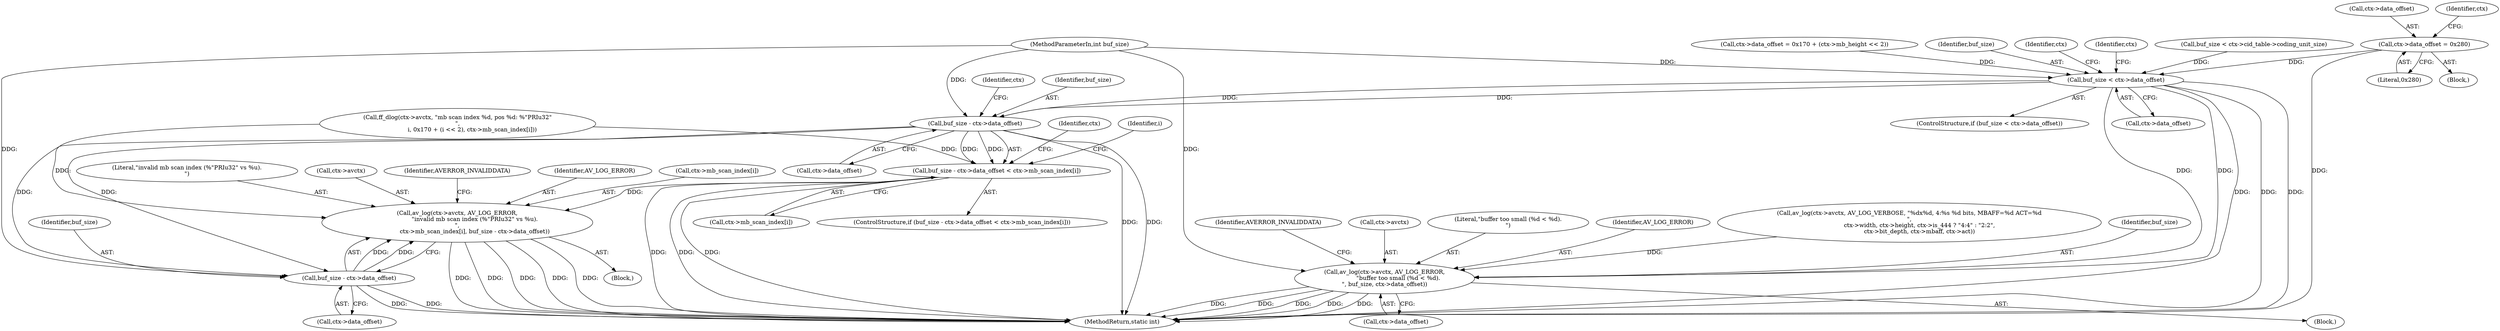 digraph "0_FFmpeg_296debd213bd6dce7647cedd34eb64e5b94cdc92@pointer" {
"1000711" [label="(Call,ctx->data_offset = 0x280)"];
"1000745" [label="(Call,buf_size < ctx->data_offset)"];
"1000751" [label="(Call,av_log(ctx->avctx, AV_LOG_ERROR,\n               \"buffer too small (%d < %d).\n\", buf_size, ctx->data_offset))"];
"1000832" [label="(Call,buf_size - ctx->data_offset)"];
"1000831" [label="(Call,buf_size - ctx->data_offset < ctx->mb_scan_index[i])"];
"1000843" [label="(Call,av_log(ctx->avctx, AV_LOG_ERROR,\n                   \"invalid mb scan index (%\"PRIu32\" vs %u).\n\",\n                   ctx->mb_scan_index[i], buf_size - ctx->data_offset))"];
"1000854" [label="(Call,buf_size - ctx->data_offset)"];
"1000680" [label="(Call,ctx->data_offset = 0x170 + (ctx->mb_height << 2))"];
"1000848" [label="(Literal,\"invalid mb scan index (%\"PRIu32\" vs %u).\n\")"];
"1000863" [label="(MethodReturn,static int)"];
"1000854" [label="(Call,buf_size - ctx->data_offset)"];
"1000856" [label="(Call,ctx->data_offset)"];
"1000105" [label="(MethodParameterIn,int buf_size)"];
"1000844" [label="(Call,ctx->avctx)"];
"1000855" [label="(Identifier,buf_size)"];
"1000832" [label="(Call,buf_size - ctx->data_offset)"];
"1000750" [label="(Block,)"];
"1000860" [label="(Identifier,AVERROR_INVALIDDATA)"];
"1000843" [label="(Call,av_log(ctx->avctx, AV_LOG_ERROR,\n                   \"invalid mb scan index (%\"PRIu32\" vs %u).\n\",\n                   ctx->mb_scan_index[i], buf_size - ctx->data_offset))"];
"1000692" [label="(Block,)"];
"1000752" [label="(Call,ctx->avctx)"];
"1000744" [label="(ControlStructure,if (buf_size < ctx->data_offset))"];
"1000839" [label="(Identifier,ctx)"];
"1000712" [label="(Call,ctx->data_offset)"];
"1000845" [label="(Identifier,ctx)"];
"1000847" [label="(Identifier,AV_LOG_ERROR)"];
"1000756" [label="(Literal,\"buffer too small (%d < %d).\n\")"];
"1000837" [label="(Call,ctx->mb_scan_index[i])"];
"1000755" [label="(Identifier,AV_LOG_ERROR)"];
"1000715" [label="(Literal,0x280)"];
"1000745" [label="(Call,buf_size < ctx->data_offset)"];
"1000711" [label="(Call,ctx->data_offset = 0x280)"];
"1000747" [label="(Call,ctx->data_offset)"];
"1000798" [label="(Identifier,i)"];
"1000746" [label="(Identifier,buf_size)"];
"1000831" [label="(Call,buf_size - ctx->data_offset < ctx->mb_scan_index[i])"];
"1000720" [label="(Identifier,ctx)"];
"1000758" [label="(Call,ctx->data_offset)"];
"1000643" [label="(Call,av_log(ctx->avctx, AV_LOG_VERBOSE, \"%dx%d, 4:%s %d bits, MBAFF=%d ACT=%d\n\",\n           ctx->width, ctx->height, ctx->is_444 ? \"4:4\" : \"2:2\",\n           ctx->bit_depth, ctx->mbaff, ctx->act))"];
"1000751" [label="(Call,av_log(ctx->avctx, AV_LOG_ERROR,\n               \"buffer too small (%d < %d).\n\", buf_size, ctx->data_offset))"];
"1000814" [label="(Call,ff_dlog(ctx->avctx, \"mb scan index %d, pos %d: %\"PRIu32\"\n\",\n                i, 0x170 + (i << 2), ctx->mb_scan_index[i]))"];
"1000766" [label="(Identifier,ctx)"];
"1000753" [label="(Identifier,ctx)"];
"1000757" [label="(Identifier,buf_size)"];
"1000849" [label="(Call,ctx->mb_scan_index[i])"];
"1000842" [label="(Block,)"];
"1000830" [label="(ControlStructure,if (buf_size - ctx->data_offset < ctx->mb_scan_index[i]))"];
"1000833" [label="(Identifier,buf_size)"];
"1000834" [label="(Call,ctx->data_offset)"];
"1000762" [label="(Identifier,AVERROR_INVALIDDATA)"];
"1000581" [label="(Call,buf_size < ctx->cid_table->coding_unit_size)"];
"1000711" -> "1000692"  [label="AST: "];
"1000711" -> "1000715"  [label="CFG: "];
"1000712" -> "1000711"  [label="AST: "];
"1000715" -> "1000711"  [label="AST: "];
"1000720" -> "1000711"  [label="CFG: "];
"1000711" -> "1000863"  [label="DDG: "];
"1000711" -> "1000745"  [label="DDG: "];
"1000745" -> "1000744"  [label="AST: "];
"1000745" -> "1000747"  [label="CFG: "];
"1000746" -> "1000745"  [label="AST: "];
"1000747" -> "1000745"  [label="AST: "];
"1000753" -> "1000745"  [label="CFG: "];
"1000766" -> "1000745"  [label="CFG: "];
"1000745" -> "1000863"  [label="DDG: "];
"1000745" -> "1000863"  [label="DDG: "];
"1000745" -> "1000863"  [label="DDG: "];
"1000581" -> "1000745"  [label="DDG: "];
"1000105" -> "1000745"  [label="DDG: "];
"1000680" -> "1000745"  [label="DDG: "];
"1000745" -> "1000751"  [label="DDG: "];
"1000745" -> "1000751"  [label="DDG: "];
"1000745" -> "1000832"  [label="DDG: "];
"1000745" -> "1000832"  [label="DDG: "];
"1000751" -> "1000750"  [label="AST: "];
"1000751" -> "1000758"  [label="CFG: "];
"1000752" -> "1000751"  [label="AST: "];
"1000755" -> "1000751"  [label="AST: "];
"1000756" -> "1000751"  [label="AST: "];
"1000757" -> "1000751"  [label="AST: "];
"1000758" -> "1000751"  [label="AST: "];
"1000762" -> "1000751"  [label="CFG: "];
"1000751" -> "1000863"  [label="DDG: "];
"1000751" -> "1000863"  [label="DDG: "];
"1000751" -> "1000863"  [label="DDG: "];
"1000751" -> "1000863"  [label="DDG: "];
"1000751" -> "1000863"  [label="DDG: "];
"1000643" -> "1000751"  [label="DDG: "];
"1000105" -> "1000751"  [label="DDG: "];
"1000832" -> "1000831"  [label="AST: "];
"1000832" -> "1000834"  [label="CFG: "];
"1000833" -> "1000832"  [label="AST: "];
"1000834" -> "1000832"  [label="AST: "];
"1000839" -> "1000832"  [label="CFG: "];
"1000832" -> "1000863"  [label="DDG: "];
"1000832" -> "1000863"  [label="DDG: "];
"1000832" -> "1000831"  [label="DDG: "];
"1000832" -> "1000831"  [label="DDG: "];
"1000105" -> "1000832"  [label="DDG: "];
"1000832" -> "1000854"  [label="DDG: "];
"1000832" -> "1000854"  [label="DDG: "];
"1000831" -> "1000830"  [label="AST: "];
"1000831" -> "1000837"  [label="CFG: "];
"1000837" -> "1000831"  [label="AST: "];
"1000845" -> "1000831"  [label="CFG: "];
"1000798" -> "1000831"  [label="CFG: "];
"1000831" -> "1000863"  [label="DDG: "];
"1000831" -> "1000863"  [label="DDG: "];
"1000831" -> "1000863"  [label="DDG: "];
"1000814" -> "1000831"  [label="DDG: "];
"1000831" -> "1000843"  [label="DDG: "];
"1000843" -> "1000842"  [label="AST: "];
"1000843" -> "1000854"  [label="CFG: "];
"1000844" -> "1000843"  [label="AST: "];
"1000847" -> "1000843"  [label="AST: "];
"1000848" -> "1000843"  [label="AST: "];
"1000849" -> "1000843"  [label="AST: "];
"1000854" -> "1000843"  [label="AST: "];
"1000860" -> "1000843"  [label="CFG: "];
"1000843" -> "1000863"  [label="DDG: "];
"1000843" -> "1000863"  [label="DDG: "];
"1000843" -> "1000863"  [label="DDG: "];
"1000843" -> "1000863"  [label="DDG: "];
"1000843" -> "1000863"  [label="DDG: "];
"1000814" -> "1000843"  [label="DDG: "];
"1000854" -> "1000843"  [label="DDG: "];
"1000854" -> "1000843"  [label="DDG: "];
"1000854" -> "1000856"  [label="CFG: "];
"1000855" -> "1000854"  [label="AST: "];
"1000856" -> "1000854"  [label="AST: "];
"1000854" -> "1000863"  [label="DDG: "];
"1000854" -> "1000863"  [label="DDG: "];
"1000105" -> "1000854"  [label="DDG: "];
}

